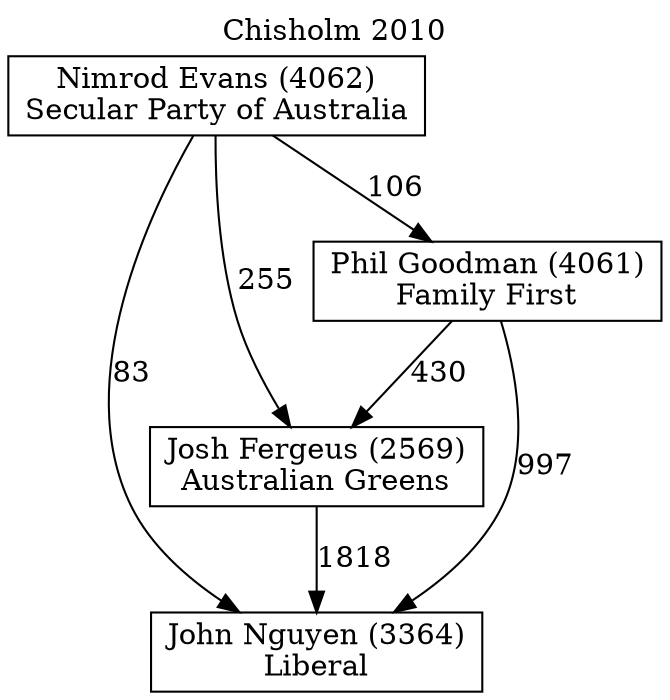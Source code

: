 // House preference flow
digraph "John Nguyen (3364)_Chisholm_2010" {
	graph [label="Chisholm 2010" labelloc=t mclimit=10]
	node [shape=box]
	"John Nguyen (3364)" [label="John Nguyen (3364)
Liberal"]
	"Josh Fergeus (2569)" [label="Josh Fergeus (2569)
Australian Greens"]
	"Phil Goodman (4061)" [label="Phil Goodman (4061)
Family First"]
	"Nimrod Evans (4062)" [label="Nimrod Evans (4062)
Secular Party of Australia"]
	"Josh Fergeus (2569)" -> "John Nguyen (3364)" [label=1818]
	"Phil Goodman (4061)" -> "Josh Fergeus (2569)" [label=430]
	"Nimrod Evans (4062)" -> "Phil Goodman (4061)" [label=106]
	"Phil Goodman (4061)" -> "John Nguyen (3364)" [label=997]
	"Nimrod Evans (4062)" -> "John Nguyen (3364)" [label=83]
	"Nimrod Evans (4062)" -> "Josh Fergeus (2569)" [label=255]
}
